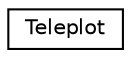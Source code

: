 digraph "Graphical Class Hierarchy"
{
 // LATEX_PDF_SIZE
  edge [fontname="Helvetica",fontsize="10",labelfontname="Helvetica",labelfontsize="10"];
  node [fontname="Helvetica",fontsize="10",shape=record];
  rankdir="LR";
  Node0 [label="Teleplot",height=0.2,width=0.4,color="black", fillcolor="white", style="filled",URL="$classTeleplot.html",tooltip=" "];
}
